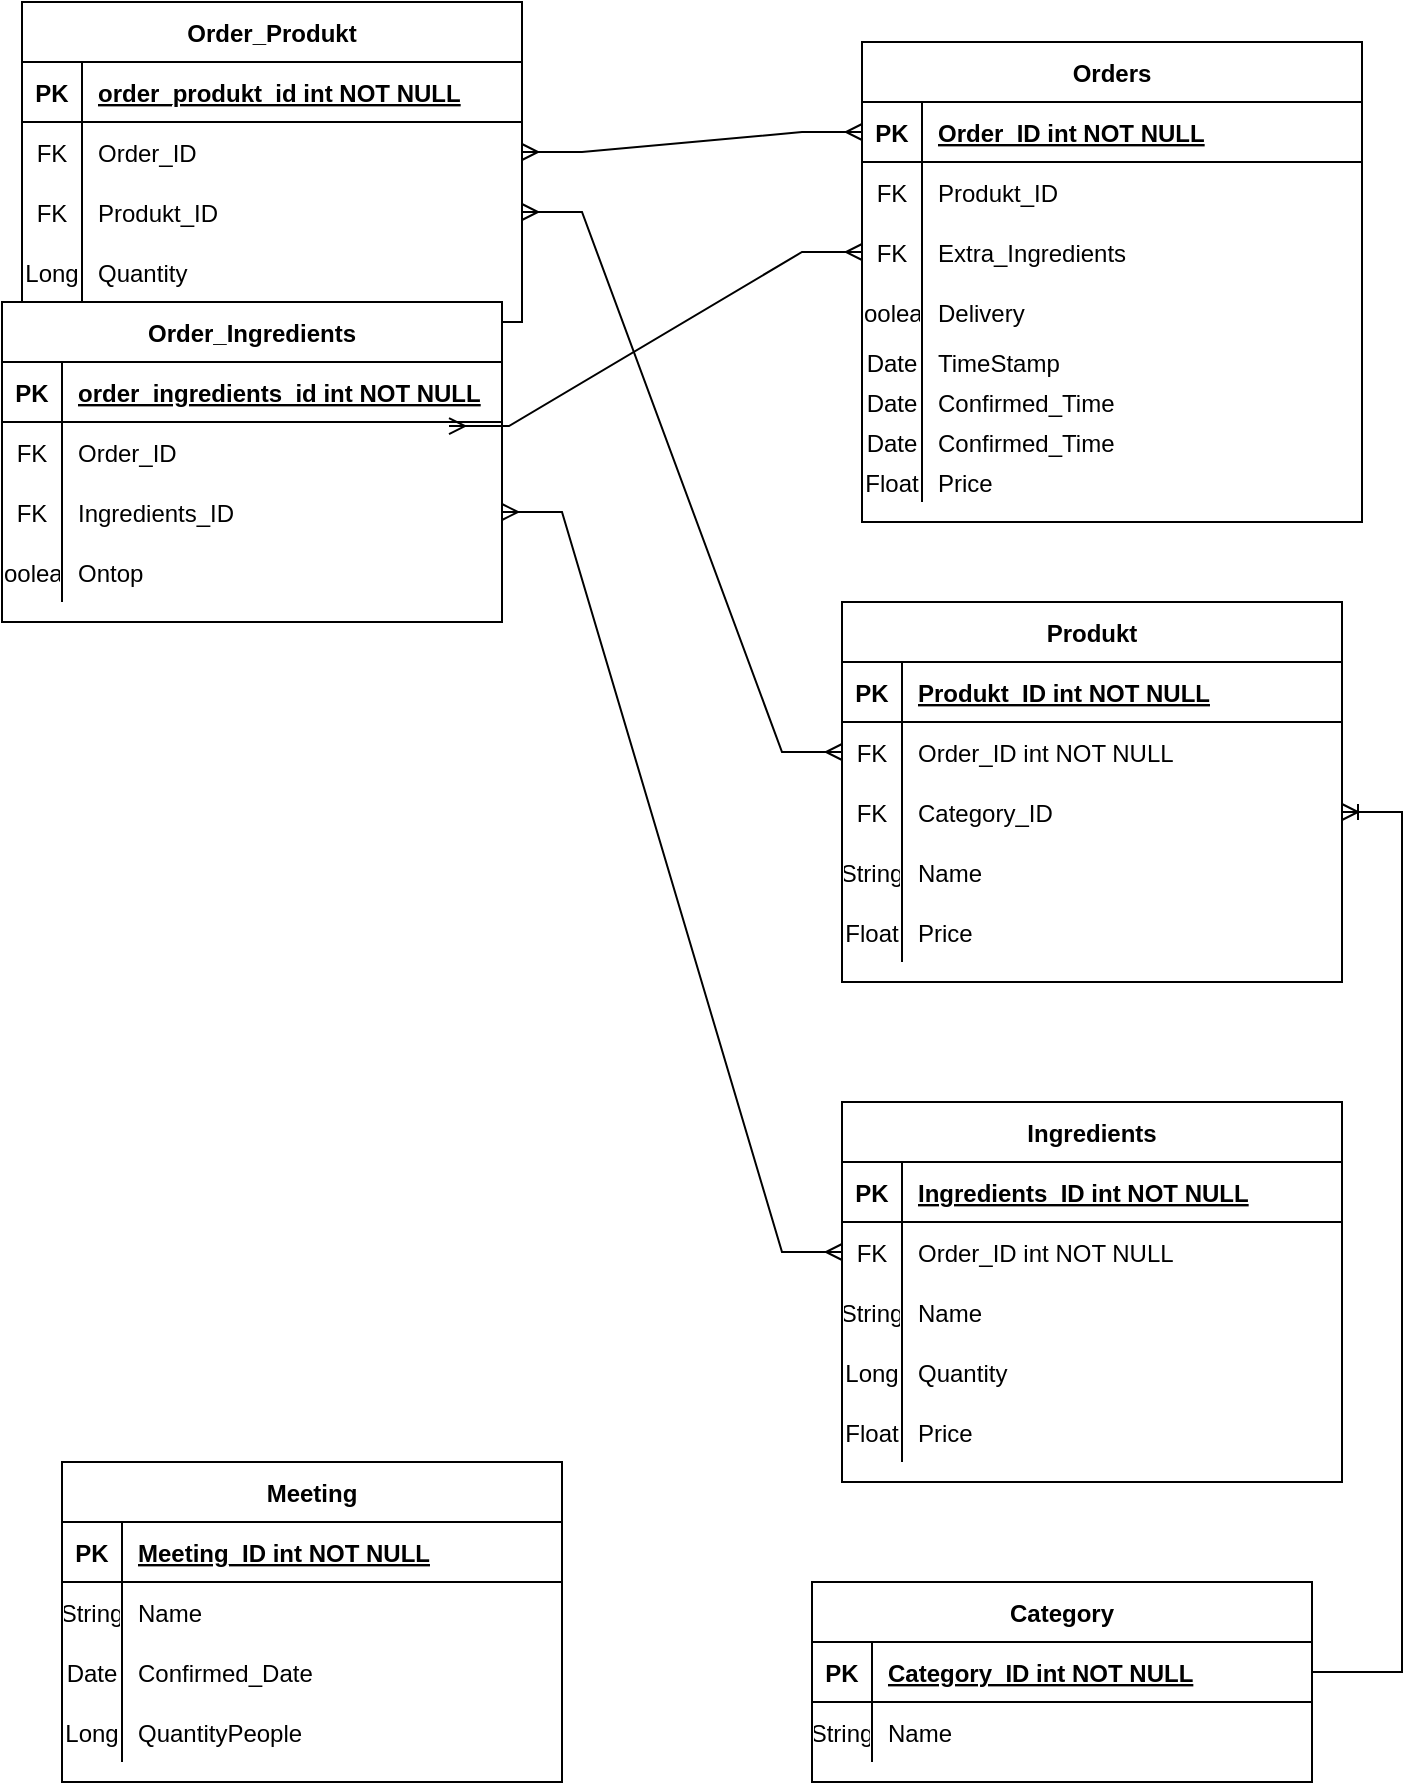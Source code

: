 <mxfile version="20.6.0" type="device"><diagram id="R2lEEEUBdFMjLlhIrx00" name="Page-1"><mxGraphModel dx="997" dy="571" grid="1" gridSize="10" guides="1" tooltips="1" connect="1" arrows="1" fold="1" page="1" pageScale="1" pageWidth="850" pageHeight="1100" math="0" shadow="0" extFonts="Permanent Marker^https://fonts.googleapis.com/css?family=Permanent+Marker"><root><mxCell id="0"/><mxCell id="1" parent="0"/><mxCell id="C-vyLk0tnHw3VtMMgP7b-2" value="Orders" style="shape=table;startSize=30;container=1;collapsible=1;childLayout=tableLayout;fixedRows=1;rowLines=0;fontStyle=1;align=center;resizeLast=1;" parent="1" vertex="1"><mxGeometry x="450" y="120" width="250" height="240" as="geometry"/></mxCell><mxCell id="C-vyLk0tnHw3VtMMgP7b-3" value="" style="shape=partialRectangle;collapsible=0;dropTarget=0;pointerEvents=0;fillColor=none;points=[[0,0.5],[1,0.5]];portConstraint=eastwest;top=0;left=0;right=0;bottom=1;" parent="C-vyLk0tnHw3VtMMgP7b-2" vertex="1"><mxGeometry y="30" width="250" height="30" as="geometry"/></mxCell><mxCell id="C-vyLk0tnHw3VtMMgP7b-4" value="PK" style="shape=partialRectangle;overflow=hidden;connectable=0;fillColor=none;top=0;left=0;bottom=0;right=0;fontStyle=1;" parent="C-vyLk0tnHw3VtMMgP7b-3" vertex="1"><mxGeometry width="30" height="30" as="geometry"><mxRectangle width="30" height="30" as="alternateBounds"/></mxGeometry></mxCell><mxCell id="C-vyLk0tnHw3VtMMgP7b-5" value="Order_ID int NOT NULL " style="shape=partialRectangle;overflow=hidden;connectable=0;fillColor=none;top=0;left=0;bottom=0;right=0;align=left;spacingLeft=6;fontStyle=5;" parent="C-vyLk0tnHw3VtMMgP7b-3" vertex="1"><mxGeometry x="30" width="220" height="30" as="geometry"><mxRectangle width="220" height="30" as="alternateBounds"/></mxGeometry></mxCell><mxCell id="C-vyLk0tnHw3VtMMgP7b-6" value="" style="shape=partialRectangle;collapsible=0;dropTarget=0;pointerEvents=0;fillColor=none;points=[[0,0.5],[1,0.5]];portConstraint=eastwest;top=0;left=0;right=0;bottom=0;" parent="C-vyLk0tnHw3VtMMgP7b-2" vertex="1"><mxGeometry y="60" width="250" height="30" as="geometry"/></mxCell><mxCell id="C-vyLk0tnHw3VtMMgP7b-7" value="FK" style="shape=partialRectangle;overflow=hidden;connectable=0;fillColor=none;top=0;left=0;bottom=0;right=0;" parent="C-vyLk0tnHw3VtMMgP7b-6" vertex="1"><mxGeometry width="30" height="30" as="geometry"><mxRectangle width="30" height="30" as="alternateBounds"/></mxGeometry></mxCell><mxCell id="C-vyLk0tnHw3VtMMgP7b-8" value="Produkt_ID" style="shape=partialRectangle;overflow=hidden;connectable=0;fillColor=none;top=0;left=0;bottom=0;right=0;align=left;spacingLeft=6;" parent="C-vyLk0tnHw3VtMMgP7b-6" vertex="1"><mxGeometry x="30" width="220" height="30" as="geometry"><mxRectangle width="220" height="30" as="alternateBounds"/></mxGeometry></mxCell><mxCell id="t1Dnup6r7FqciR-GMaao-13" value="" style="shape=partialRectangle;collapsible=0;dropTarget=0;pointerEvents=0;fillColor=none;points=[[0,0.5],[1,0.5]];portConstraint=eastwest;top=0;left=0;right=0;bottom=0;" parent="C-vyLk0tnHw3VtMMgP7b-2" vertex="1"><mxGeometry y="90" width="250" height="30" as="geometry"/></mxCell><mxCell id="t1Dnup6r7FqciR-GMaao-14" value="FK" style="shape=partialRectangle;overflow=hidden;connectable=0;fillColor=none;top=0;left=0;bottom=0;right=0;" parent="t1Dnup6r7FqciR-GMaao-13" vertex="1"><mxGeometry width="30" height="30" as="geometry"><mxRectangle width="30" height="30" as="alternateBounds"/></mxGeometry></mxCell><mxCell id="t1Dnup6r7FqciR-GMaao-15" value="Extra_Ingredients" style="shape=partialRectangle;overflow=hidden;connectable=0;fillColor=none;top=0;left=0;bottom=0;right=0;align=left;spacingLeft=6;" parent="t1Dnup6r7FqciR-GMaao-13" vertex="1"><mxGeometry x="30" width="220" height="30" as="geometry"><mxRectangle width="220" height="30" as="alternateBounds"/></mxGeometry></mxCell><mxCell id="t1Dnup6r7FqciR-GMaao-10" value="" style="shape=partialRectangle;collapsible=0;dropTarget=0;pointerEvents=0;fillColor=none;points=[[0,0.5],[1,0.5]];portConstraint=eastwest;top=0;left=0;right=0;bottom=0;" parent="C-vyLk0tnHw3VtMMgP7b-2" vertex="1"><mxGeometry y="120" width="250" height="30" as="geometry"/></mxCell><mxCell id="t1Dnup6r7FqciR-GMaao-11" value="Boolean" style="shape=partialRectangle;overflow=hidden;connectable=0;fillColor=none;top=0;left=0;bottom=0;right=0;" parent="t1Dnup6r7FqciR-GMaao-10" vertex="1"><mxGeometry width="30" height="30" as="geometry"><mxRectangle width="30" height="30" as="alternateBounds"/></mxGeometry></mxCell><mxCell id="t1Dnup6r7FqciR-GMaao-12" value="Delivery" style="shape=partialRectangle;overflow=hidden;connectable=0;fillColor=none;top=0;left=0;bottom=0;right=0;align=left;spacingLeft=6;" parent="t1Dnup6r7FqciR-GMaao-10" vertex="1"><mxGeometry x="30" width="220" height="30" as="geometry"><mxRectangle width="220" height="30" as="alternateBounds"/></mxGeometry></mxCell><mxCell id="C-vyLk0tnHw3VtMMgP7b-9" value="" style="shape=partialRectangle;collapsible=0;dropTarget=0;pointerEvents=0;fillColor=none;points=[[0,0.5],[1,0.5]];portConstraint=eastwest;top=0;left=0;right=0;bottom=0;" parent="C-vyLk0tnHw3VtMMgP7b-2" vertex="1"><mxGeometry y="150" width="250" height="20" as="geometry"/></mxCell><mxCell id="C-vyLk0tnHw3VtMMgP7b-10" value="Date" style="shape=partialRectangle;overflow=hidden;connectable=0;fillColor=none;top=0;left=0;bottom=0;right=0;" parent="C-vyLk0tnHw3VtMMgP7b-9" vertex="1"><mxGeometry width="30" height="20" as="geometry"><mxRectangle width="30" height="20" as="alternateBounds"/></mxGeometry></mxCell><mxCell id="C-vyLk0tnHw3VtMMgP7b-11" value="TimeStamp" style="shape=partialRectangle;overflow=hidden;connectable=0;fillColor=none;top=0;left=0;bottom=0;right=0;align=left;spacingLeft=6;" parent="C-vyLk0tnHw3VtMMgP7b-9" vertex="1"><mxGeometry x="30" width="220" height="20" as="geometry"><mxRectangle width="220" height="20" as="alternateBounds"/></mxGeometry></mxCell><mxCell id="t1Dnup6r7FqciR-GMaao-4" value="" style="shape=partialRectangle;collapsible=0;dropTarget=0;pointerEvents=0;fillColor=none;points=[[0,0.5],[1,0.5]];portConstraint=eastwest;top=0;left=0;right=0;bottom=0;" parent="C-vyLk0tnHw3VtMMgP7b-2" vertex="1"><mxGeometry y="170" width="250" height="20" as="geometry"/></mxCell><mxCell id="t1Dnup6r7FqciR-GMaao-5" value="Date" style="shape=partialRectangle;overflow=hidden;connectable=0;fillColor=none;top=0;left=0;bottom=0;right=0;" parent="t1Dnup6r7FqciR-GMaao-4" vertex="1"><mxGeometry width="30" height="20" as="geometry"><mxRectangle width="30" height="20" as="alternateBounds"/></mxGeometry></mxCell><mxCell id="t1Dnup6r7FqciR-GMaao-6" value="Confirmed_Time" style="shape=partialRectangle;overflow=hidden;connectable=0;fillColor=none;top=0;left=0;bottom=0;right=0;align=left;spacingLeft=6;" parent="t1Dnup6r7FqciR-GMaao-4" vertex="1"><mxGeometry x="30" width="220" height="20" as="geometry"><mxRectangle width="220" height="20" as="alternateBounds"/></mxGeometry></mxCell><mxCell id="t1Dnup6r7FqciR-GMaao-7" value="" style="shape=partialRectangle;collapsible=0;dropTarget=0;pointerEvents=0;fillColor=none;points=[[0,0.5],[1,0.5]];portConstraint=eastwest;top=0;left=0;right=0;bottom=0;" parent="C-vyLk0tnHw3VtMMgP7b-2" vertex="1"><mxGeometry y="190" width="250" height="20" as="geometry"/></mxCell><mxCell id="t1Dnup6r7FqciR-GMaao-8" value="Date" style="shape=partialRectangle;overflow=hidden;connectable=0;fillColor=none;top=0;left=0;bottom=0;right=0;" parent="t1Dnup6r7FqciR-GMaao-7" vertex="1"><mxGeometry width="30" height="20" as="geometry"><mxRectangle width="30" height="20" as="alternateBounds"/></mxGeometry></mxCell><mxCell id="t1Dnup6r7FqciR-GMaao-9" value="Confirmed_Time" style="shape=partialRectangle;overflow=hidden;connectable=0;fillColor=none;top=0;left=0;bottom=0;right=0;align=left;spacingLeft=6;" parent="t1Dnup6r7FqciR-GMaao-7" vertex="1"><mxGeometry x="30" width="220" height="20" as="geometry"><mxRectangle width="220" height="20" as="alternateBounds"/></mxGeometry></mxCell><mxCell id="t1Dnup6r7FqciR-GMaao-49" value="" style="shape=partialRectangle;collapsible=0;dropTarget=0;pointerEvents=0;fillColor=none;points=[[0,0.5],[1,0.5]];portConstraint=eastwest;top=0;left=0;right=0;bottom=0;" parent="C-vyLk0tnHw3VtMMgP7b-2" vertex="1"><mxGeometry y="210" width="250" height="20" as="geometry"/></mxCell><mxCell id="t1Dnup6r7FqciR-GMaao-50" value="Float" style="shape=partialRectangle;overflow=hidden;connectable=0;fillColor=none;top=0;left=0;bottom=0;right=0;" parent="t1Dnup6r7FqciR-GMaao-49" vertex="1"><mxGeometry width="30" height="20" as="geometry"><mxRectangle width="30" height="20" as="alternateBounds"/></mxGeometry></mxCell><mxCell id="t1Dnup6r7FqciR-GMaao-51" value="Price" style="shape=partialRectangle;overflow=hidden;connectable=0;fillColor=none;top=0;left=0;bottom=0;right=0;align=left;spacingLeft=6;" parent="t1Dnup6r7FqciR-GMaao-49" vertex="1"><mxGeometry x="30" width="220" height="20" as="geometry"><mxRectangle width="220" height="20" as="alternateBounds"/></mxGeometry></mxCell><mxCell id="C-vyLk0tnHw3VtMMgP7b-13" value="Produkt" style="shape=table;startSize=30;container=1;collapsible=1;childLayout=tableLayout;fixedRows=1;rowLines=0;fontStyle=1;align=center;resizeLast=1;" parent="1" vertex="1"><mxGeometry x="440" y="400" width="250" height="190" as="geometry"/></mxCell><mxCell id="C-vyLk0tnHw3VtMMgP7b-14" value="" style="shape=partialRectangle;collapsible=0;dropTarget=0;pointerEvents=0;fillColor=none;points=[[0,0.5],[1,0.5]];portConstraint=eastwest;top=0;left=0;right=0;bottom=1;" parent="C-vyLk0tnHw3VtMMgP7b-13" vertex="1"><mxGeometry y="30" width="250" height="30" as="geometry"/></mxCell><mxCell id="C-vyLk0tnHw3VtMMgP7b-15" value="PK" style="shape=partialRectangle;overflow=hidden;connectable=0;fillColor=none;top=0;left=0;bottom=0;right=0;fontStyle=1;" parent="C-vyLk0tnHw3VtMMgP7b-14" vertex="1"><mxGeometry width="30" height="30" as="geometry"><mxRectangle width="30" height="30" as="alternateBounds"/></mxGeometry></mxCell><mxCell id="C-vyLk0tnHw3VtMMgP7b-16" value="Produkt_ID int NOT NULL " style="shape=partialRectangle;overflow=hidden;connectable=0;fillColor=none;top=0;left=0;bottom=0;right=0;align=left;spacingLeft=6;fontStyle=5;" parent="C-vyLk0tnHw3VtMMgP7b-14" vertex="1"><mxGeometry x="30" width="220" height="30" as="geometry"><mxRectangle width="220" height="30" as="alternateBounds"/></mxGeometry></mxCell><mxCell id="C-vyLk0tnHw3VtMMgP7b-17" value="" style="shape=partialRectangle;collapsible=0;dropTarget=0;pointerEvents=0;fillColor=none;points=[[0,0.5],[1,0.5]];portConstraint=eastwest;top=0;left=0;right=0;bottom=0;" parent="C-vyLk0tnHw3VtMMgP7b-13" vertex="1"><mxGeometry y="60" width="250" height="30" as="geometry"/></mxCell><mxCell id="C-vyLk0tnHw3VtMMgP7b-18" value="FK" style="shape=partialRectangle;overflow=hidden;connectable=0;fillColor=none;top=0;left=0;bottom=0;right=0;" parent="C-vyLk0tnHw3VtMMgP7b-17" vertex="1"><mxGeometry width="30" height="30" as="geometry"><mxRectangle width="30" height="30" as="alternateBounds"/></mxGeometry></mxCell><mxCell id="C-vyLk0tnHw3VtMMgP7b-19" value="Order_ID int NOT NULL" style="shape=partialRectangle;overflow=hidden;connectable=0;fillColor=none;top=0;left=0;bottom=0;right=0;align=left;spacingLeft=6;" parent="C-vyLk0tnHw3VtMMgP7b-17" vertex="1"><mxGeometry x="30" width="220" height="30" as="geometry"><mxRectangle width="220" height="30" as="alternateBounds"/></mxGeometry></mxCell><mxCell id="C-vyLk0tnHw3VtMMgP7b-20" value="" style="shape=partialRectangle;collapsible=0;dropTarget=0;pointerEvents=0;fillColor=none;points=[[0,0.5],[1,0.5]];portConstraint=eastwest;top=0;left=0;right=0;bottom=0;" parent="C-vyLk0tnHw3VtMMgP7b-13" vertex="1"><mxGeometry y="90" width="250" height="30" as="geometry"/></mxCell><mxCell id="C-vyLk0tnHw3VtMMgP7b-21" value="FK" style="shape=partialRectangle;overflow=hidden;connectable=0;fillColor=none;top=0;left=0;bottom=0;right=0;" parent="C-vyLk0tnHw3VtMMgP7b-20" vertex="1"><mxGeometry width="30" height="30" as="geometry"><mxRectangle width="30" height="30" as="alternateBounds"/></mxGeometry></mxCell><mxCell id="C-vyLk0tnHw3VtMMgP7b-22" value="Category_ID" style="shape=partialRectangle;overflow=hidden;connectable=0;fillColor=none;top=0;left=0;bottom=0;right=0;align=left;spacingLeft=6;" parent="C-vyLk0tnHw3VtMMgP7b-20" vertex="1"><mxGeometry x="30" width="220" height="30" as="geometry"><mxRectangle width="220" height="30" as="alternateBounds"/></mxGeometry></mxCell><mxCell id="t1Dnup6r7FqciR-GMaao-40" value="" style="shape=partialRectangle;collapsible=0;dropTarget=0;pointerEvents=0;fillColor=none;points=[[0,0.5],[1,0.5]];portConstraint=eastwest;top=0;left=0;right=0;bottom=0;" parent="C-vyLk0tnHw3VtMMgP7b-13" vertex="1"><mxGeometry y="120" width="250" height="30" as="geometry"/></mxCell><mxCell id="t1Dnup6r7FqciR-GMaao-41" value="String" style="shape=partialRectangle;overflow=hidden;connectable=0;fillColor=none;top=0;left=0;bottom=0;right=0;" parent="t1Dnup6r7FqciR-GMaao-40" vertex="1"><mxGeometry width="30" height="30" as="geometry"><mxRectangle width="30" height="30" as="alternateBounds"/></mxGeometry></mxCell><mxCell id="t1Dnup6r7FqciR-GMaao-42" value="Name" style="shape=partialRectangle;overflow=hidden;connectable=0;fillColor=none;top=0;left=0;bottom=0;right=0;align=left;spacingLeft=6;" parent="t1Dnup6r7FqciR-GMaao-40" vertex="1"><mxGeometry x="30" width="220" height="30" as="geometry"><mxRectangle width="220" height="30" as="alternateBounds"/></mxGeometry></mxCell><mxCell id="t1Dnup6r7FqciR-GMaao-46" value="" style="shape=partialRectangle;collapsible=0;dropTarget=0;pointerEvents=0;fillColor=none;points=[[0,0.5],[1,0.5]];portConstraint=eastwest;top=0;left=0;right=0;bottom=0;" parent="C-vyLk0tnHw3VtMMgP7b-13" vertex="1"><mxGeometry y="150" width="250" height="30" as="geometry"/></mxCell><mxCell id="t1Dnup6r7FqciR-GMaao-47" value="Float" style="shape=partialRectangle;overflow=hidden;connectable=0;fillColor=none;top=0;left=0;bottom=0;right=0;" parent="t1Dnup6r7FqciR-GMaao-46" vertex="1"><mxGeometry width="30" height="30" as="geometry"><mxRectangle width="30" height="30" as="alternateBounds"/></mxGeometry></mxCell><mxCell id="t1Dnup6r7FqciR-GMaao-48" value="Price" style="shape=partialRectangle;overflow=hidden;connectable=0;fillColor=none;top=0;left=0;bottom=0;right=0;align=left;spacingLeft=6;" parent="t1Dnup6r7FqciR-GMaao-46" vertex="1"><mxGeometry x="30" width="220" height="30" as="geometry"><mxRectangle width="220" height="30" as="alternateBounds"/></mxGeometry></mxCell><mxCell id="C-vyLk0tnHw3VtMMgP7b-23" value="Order_Produkt" style="shape=table;startSize=30;container=1;collapsible=1;childLayout=tableLayout;fixedRows=1;rowLines=0;fontStyle=1;align=center;resizeLast=1;" parent="1" vertex="1"><mxGeometry x="30" y="100" width="250" height="160" as="geometry"/></mxCell><mxCell id="C-vyLk0tnHw3VtMMgP7b-24" value="" style="shape=partialRectangle;collapsible=0;dropTarget=0;pointerEvents=0;fillColor=none;points=[[0,0.5],[1,0.5]];portConstraint=eastwest;top=0;left=0;right=0;bottom=1;" parent="C-vyLk0tnHw3VtMMgP7b-23" vertex="1"><mxGeometry y="30" width="250" height="30" as="geometry"/></mxCell><mxCell id="C-vyLk0tnHw3VtMMgP7b-25" value="PK" style="shape=partialRectangle;overflow=hidden;connectable=0;fillColor=none;top=0;left=0;bottom=0;right=0;fontStyle=1;" parent="C-vyLk0tnHw3VtMMgP7b-24" vertex="1"><mxGeometry width="30" height="30" as="geometry"><mxRectangle width="30" height="30" as="alternateBounds"/></mxGeometry></mxCell><mxCell id="C-vyLk0tnHw3VtMMgP7b-26" value="order_produkt_id int NOT NULL " style="shape=partialRectangle;overflow=hidden;connectable=0;fillColor=none;top=0;left=0;bottom=0;right=0;align=left;spacingLeft=6;fontStyle=5;" parent="C-vyLk0tnHw3VtMMgP7b-24" vertex="1"><mxGeometry x="30" width="220" height="30" as="geometry"><mxRectangle width="220" height="30" as="alternateBounds"/></mxGeometry></mxCell><mxCell id="C-vyLk0tnHw3VtMMgP7b-27" value="" style="shape=partialRectangle;collapsible=0;dropTarget=0;pointerEvents=0;fillColor=none;points=[[0,0.5],[1,0.5]];portConstraint=eastwest;top=0;left=0;right=0;bottom=0;" parent="C-vyLk0tnHw3VtMMgP7b-23" vertex="1"><mxGeometry y="60" width="250" height="30" as="geometry"/></mxCell><mxCell id="C-vyLk0tnHw3VtMMgP7b-28" value="FK" style="shape=partialRectangle;overflow=hidden;connectable=0;fillColor=none;top=0;left=0;bottom=0;right=0;" parent="C-vyLk0tnHw3VtMMgP7b-27" vertex="1"><mxGeometry width="30" height="30" as="geometry"><mxRectangle width="30" height="30" as="alternateBounds"/></mxGeometry></mxCell><mxCell id="C-vyLk0tnHw3VtMMgP7b-29" value="Order_ID" style="shape=partialRectangle;overflow=hidden;connectable=0;fillColor=none;top=0;left=0;bottom=0;right=0;align=left;spacingLeft=6;" parent="C-vyLk0tnHw3VtMMgP7b-27" vertex="1"><mxGeometry x="30" width="220" height="30" as="geometry"><mxRectangle width="220" height="30" as="alternateBounds"/></mxGeometry></mxCell><mxCell id="t1Dnup6r7FqciR-GMaao-24" value="" style="shape=partialRectangle;collapsible=0;dropTarget=0;pointerEvents=0;fillColor=none;points=[[0,0.5],[1,0.5]];portConstraint=eastwest;top=0;left=0;right=0;bottom=0;" parent="C-vyLk0tnHw3VtMMgP7b-23" vertex="1"><mxGeometry y="90" width="250" height="30" as="geometry"/></mxCell><mxCell id="t1Dnup6r7FqciR-GMaao-25" value="FK" style="shape=partialRectangle;overflow=hidden;connectable=0;fillColor=none;top=0;left=0;bottom=0;right=0;" parent="t1Dnup6r7FqciR-GMaao-24" vertex="1"><mxGeometry width="30" height="30" as="geometry"><mxRectangle width="30" height="30" as="alternateBounds"/></mxGeometry></mxCell><mxCell id="t1Dnup6r7FqciR-GMaao-26" value="Produkt_ID" style="shape=partialRectangle;overflow=hidden;connectable=0;fillColor=none;top=0;left=0;bottom=0;right=0;align=left;spacingLeft=6;" parent="t1Dnup6r7FqciR-GMaao-24" vertex="1"><mxGeometry x="30" width="220" height="30" as="geometry"><mxRectangle width="220" height="30" as="alternateBounds"/></mxGeometry></mxCell><mxCell id="6liWlv97QZDgNzUM3sed-1" value="" style="shape=partialRectangle;collapsible=0;dropTarget=0;pointerEvents=0;fillColor=none;points=[[0,0.5],[1,0.5]];portConstraint=eastwest;top=0;left=0;right=0;bottom=0;" vertex="1" parent="C-vyLk0tnHw3VtMMgP7b-23"><mxGeometry y="120" width="250" height="30" as="geometry"/></mxCell><mxCell id="6liWlv97QZDgNzUM3sed-2" value="Long" style="shape=partialRectangle;overflow=hidden;connectable=0;fillColor=none;top=0;left=0;bottom=0;right=0;" vertex="1" parent="6liWlv97QZDgNzUM3sed-1"><mxGeometry width="30" height="30" as="geometry"><mxRectangle width="30" height="30" as="alternateBounds"/></mxGeometry></mxCell><mxCell id="6liWlv97QZDgNzUM3sed-3" value="Quantity" style="shape=partialRectangle;overflow=hidden;connectable=0;fillColor=none;top=0;left=0;bottom=0;right=0;align=left;spacingLeft=6;" vertex="1" parent="6liWlv97QZDgNzUM3sed-1"><mxGeometry x="30" width="220" height="30" as="geometry"><mxRectangle width="220" height="30" as="alternateBounds"/></mxGeometry></mxCell><mxCell id="t1Dnup6r7FqciR-GMaao-2" value="" style="edgeStyle=entityRelationEdgeStyle;fontSize=12;html=1;endArrow=ERmany;startArrow=ERmany;rounded=0;exitX=0;exitY=0.5;exitDx=0;exitDy=0;" parent="1" source="C-vyLk0tnHw3VtMMgP7b-3" target="C-vyLk0tnHw3VtMMgP7b-27" edge="1"><mxGeometry width="100" height="100" relative="1" as="geometry"><mxPoint x="370" y="350" as="sourcePoint"/><mxPoint x="410" y="250" as="targetPoint"/></mxGeometry></mxCell><mxCell id="t1Dnup6r7FqciR-GMaao-16" value="Order_Ingredients" style="shape=table;startSize=30;container=1;collapsible=1;childLayout=tableLayout;fixedRows=1;rowLines=0;fontStyle=1;align=center;resizeLast=1;" parent="1" vertex="1"><mxGeometry x="20" y="250" width="250" height="160" as="geometry"/></mxCell><mxCell id="t1Dnup6r7FqciR-GMaao-17" value="" style="shape=partialRectangle;collapsible=0;dropTarget=0;pointerEvents=0;fillColor=none;points=[[0,0.5],[1,0.5]];portConstraint=eastwest;top=0;left=0;right=0;bottom=1;" parent="t1Dnup6r7FqciR-GMaao-16" vertex="1"><mxGeometry y="30" width="250" height="30" as="geometry"/></mxCell><mxCell id="t1Dnup6r7FqciR-GMaao-18" value="PK" style="shape=partialRectangle;overflow=hidden;connectable=0;fillColor=none;top=0;left=0;bottom=0;right=0;fontStyle=1;" parent="t1Dnup6r7FqciR-GMaao-17" vertex="1"><mxGeometry width="30" height="30" as="geometry"><mxRectangle width="30" height="30" as="alternateBounds"/></mxGeometry></mxCell><mxCell id="t1Dnup6r7FqciR-GMaao-19" value="order_ingredients_id int NOT NULL " style="shape=partialRectangle;overflow=hidden;connectable=0;fillColor=none;top=0;left=0;bottom=0;right=0;align=left;spacingLeft=6;fontStyle=5;" parent="t1Dnup6r7FqciR-GMaao-17" vertex="1"><mxGeometry x="30" width="220" height="30" as="geometry"><mxRectangle width="220" height="30" as="alternateBounds"/></mxGeometry></mxCell><mxCell id="t1Dnup6r7FqciR-GMaao-20" value="" style="shape=partialRectangle;collapsible=0;dropTarget=0;pointerEvents=0;fillColor=none;points=[[0,0.5],[1,0.5]];portConstraint=eastwest;top=0;left=0;right=0;bottom=0;" parent="t1Dnup6r7FqciR-GMaao-16" vertex="1"><mxGeometry y="60" width="250" height="30" as="geometry"/></mxCell><mxCell id="t1Dnup6r7FqciR-GMaao-21" value="FK" style="shape=partialRectangle;overflow=hidden;connectable=0;fillColor=none;top=0;left=0;bottom=0;right=0;" parent="t1Dnup6r7FqciR-GMaao-20" vertex="1"><mxGeometry width="30" height="30" as="geometry"><mxRectangle width="30" height="30" as="alternateBounds"/></mxGeometry></mxCell><mxCell id="t1Dnup6r7FqciR-GMaao-22" value="Order_ID" style="shape=partialRectangle;overflow=hidden;connectable=0;fillColor=none;top=0;left=0;bottom=0;right=0;align=left;spacingLeft=6;" parent="t1Dnup6r7FqciR-GMaao-20" vertex="1"><mxGeometry x="30" width="220" height="30" as="geometry"><mxRectangle width="220" height="30" as="alternateBounds"/></mxGeometry></mxCell><mxCell id="t1Dnup6r7FqciR-GMaao-27" value="" style="shape=partialRectangle;collapsible=0;dropTarget=0;pointerEvents=0;fillColor=none;points=[[0,0.5],[1,0.5]];portConstraint=eastwest;top=0;left=0;right=0;bottom=0;" parent="t1Dnup6r7FqciR-GMaao-16" vertex="1"><mxGeometry y="90" width="250" height="30" as="geometry"/></mxCell><mxCell id="t1Dnup6r7FqciR-GMaao-28" value="FK" style="shape=partialRectangle;overflow=hidden;connectable=0;fillColor=none;top=0;left=0;bottom=0;right=0;" parent="t1Dnup6r7FqciR-GMaao-27" vertex="1"><mxGeometry width="30" height="30" as="geometry"><mxRectangle width="30" height="30" as="alternateBounds"/></mxGeometry></mxCell><mxCell id="t1Dnup6r7FqciR-GMaao-29" value="Ingredients_ID" style="shape=partialRectangle;overflow=hidden;connectable=0;fillColor=none;top=0;left=0;bottom=0;right=0;align=left;spacingLeft=6;" parent="t1Dnup6r7FqciR-GMaao-27" vertex="1"><mxGeometry x="30" width="220" height="30" as="geometry"><mxRectangle width="220" height="30" as="alternateBounds"/></mxGeometry></mxCell><mxCell id="6liWlv97QZDgNzUM3sed-4" value="" style="shape=partialRectangle;collapsible=0;dropTarget=0;pointerEvents=0;fillColor=none;points=[[0,0.5],[1,0.5]];portConstraint=eastwest;top=0;left=0;right=0;bottom=0;" vertex="1" parent="t1Dnup6r7FqciR-GMaao-16"><mxGeometry y="120" width="250" height="30" as="geometry"/></mxCell><mxCell id="6liWlv97QZDgNzUM3sed-5" value="Boolean" style="shape=partialRectangle;overflow=hidden;connectable=0;fillColor=none;top=0;left=0;bottom=0;right=0;" vertex="1" parent="6liWlv97QZDgNzUM3sed-4"><mxGeometry width="30" height="30" as="geometry"><mxRectangle width="30" height="30" as="alternateBounds"/></mxGeometry></mxCell><mxCell id="6liWlv97QZDgNzUM3sed-6" value="Ontop" style="shape=partialRectangle;overflow=hidden;connectable=0;fillColor=none;top=0;left=0;bottom=0;right=0;align=left;spacingLeft=6;" vertex="1" parent="6liWlv97QZDgNzUM3sed-4"><mxGeometry x="30" width="220" height="30" as="geometry"><mxRectangle width="220" height="30" as="alternateBounds"/></mxGeometry></mxCell><mxCell id="t1Dnup6r7FqciR-GMaao-52" value="" style="edgeStyle=entityRelationEdgeStyle;fontSize=12;html=1;endArrow=ERmany;startArrow=ERmany;rounded=0;" parent="1" source="t1Dnup6r7FqciR-GMaao-24" target="C-vyLk0tnHw3VtMMgP7b-17" edge="1"><mxGeometry width="100" height="100" relative="1" as="geometry"><mxPoint x="370" y="550" as="sourcePoint"/><mxPoint x="470" y="450" as="targetPoint"/></mxGeometry></mxCell><mxCell id="t1Dnup6r7FqciR-GMaao-53" value="" style="edgeStyle=entityRelationEdgeStyle;fontSize=12;html=1;endArrow=ERmany;startArrow=ERmany;rounded=0;exitX=0.894;exitY=0.067;exitDx=0;exitDy=0;exitPerimeter=0;" parent="1" source="t1Dnup6r7FqciR-GMaao-20" target="t1Dnup6r7FqciR-GMaao-13" edge="1"><mxGeometry width="100" height="100" relative="1" as="geometry"><mxPoint x="370" y="450" as="sourcePoint"/><mxPoint x="470" y="350" as="targetPoint"/></mxGeometry></mxCell><mxCell id="t1Dnup6r7FqciR-GMaao-55" value="Ingredients" style="shape=table;startSize=30;container=1;collapsible=1;childLayout=tableLayout;fixedRows=1;rowLines=0;fontStyle=1;align=center;resizeLast=1;" parent="1" vertex="1"><mxGeometry x="440" y="650" width="250" height="190" as="geometry"/></mxCell><mxCell id="t1Dnup6r7FqciR-GMaao-56" value="" style="shape=partialRectangle;collapsible=0;dropTarget=0;pointerEvents=0;fillColor=none;points=[[0,0.5],[1,0.5]];portConstraint=eastwest;top=0;left=0;right=0;bottom=1;" parent="t1Dnup6r7FqciR-GMaao-55" vertex="1"><mxGeometry y="30" width="250" height="30" as="geometry"/></mxCell><mxCell id="t1Dnup6r7FqciR-GMaao-57" value="PK" style="shape=partialRectangle;overflow=hidden;connectable=0;fillColor=none;top=0;left=0;bottom=0;right=0;fontStyle=1;" parent="t1Dnup6r7FqciR-GMaao-56" vertex="1"><mxGeometry width="30" height="30" as="geometry"><mxRectangle width="30" height="30" as="alternateBounds"/></mxGeometry></mxCell><mxCell id="t1Dnup6r7FqciR-GMaao-58" value="Ingredients_ID int NOT NULL " style="shape=partialRectangle;overflow=hidden;connectable=0;fillColor=none;top=0;left=0;bottom=0;right=0;align=left;spacingLeft=6;fontStyle=5;" parent="t1Dnup6r7FqciR-GMaao-56" vertex="1"><mxGeometry x="30" width="220" height="30" as="geometry"><mxRectangle width="220" height="30" as="alternateBounds"/></mxGeometry></mxCell><mxCell id="t1Dnup6r7FqciR-GMaao-59" value="" style="shape=partialRectangle;collapsible=0;dropTarget=0;pointerEvents=0;fillColor=none;points=[[0,0.5],[1,0.5]];portConstraint=eastwest;top=0;left=0;right=0;bottom=0;" parent="t1Dnup6r7FqciR-GMaao-55" vertex="1"><mxGeometry y="60" width="250" height="30" as="geometry"/></mxCell><mxCell id="t1Dnup6r7FqciR-GMaao-60" value="FK" style="shape=partialRectangle;overflow=hidden;connectable=0;fillColor=none;top=0;left=0;bottom=0;right=0;" parent="t1Dnup6r7FqciR-GMaao-59" vertex="1"><mxGeometry width="30" height="30" as="geometry"><mxRectangle width="30" height="30" as="alternateBounds"/></mxGeometry></mxCell><mxCell id="t1Dnup6r7FqciR-GMaao-61" value="Order_ID int NOT NULL" style="shape=partialRectangle;overflow=hidden;connectable=0;fillColor=none;top=0;left=0;bottom=0;right=0;align=left;spacingLeft=6;" parent="t1Dnup6r7FqciR-GMaao-59" vertex="1"><mxGeometry x="30" width="220" height="30" as="geometry"><mxRectangle width="220" height="30" as="alternateBounds"/></mxGeometry></mxCell><mxCell id="t1Dnup6r7FqciR-GMaao-65" value="" style="shape=partialRectangle;collapsible=0;dropTarget=0;pointerEvents=0;fillColor=none;points=[[0,0.5],[1,0.5]];portConstraint=eastwest;top=0;left=0;right=0;bottom=0;" parent="t1Dnup6r7FqciR-GMaao-55" vertex="1"><mxGeometry y="90" width="250" height="30" as="geometry"/></mxCell><mxCell id="t1Dnup6r7FqciR-GMaao-66" value="String" style="shape=partialRectangle;overflow=hidden;connectable=0;fillColor=none;top=0;left=0;bottom=0;right=0;" parent="t1Dnup6r7FqciR-GMaao-65" vertex="1"><mxGeometry width="30" height="30" as="geometry"><mxRectangle width="30" height="30" as="alternateBounds"/></mxGeometry></mxCell><mxCell id="t1Dnup6r7FqciR-GMaao-67" value="Name" style="shape=partialRectangle;overflow=hidden;connectable=0;fillColor=none;top=0;left=0;bottom=0;right=0;align=left;spacingLeft=6;" parent="t1Dnup6r7FqciR-GMaao-65" vertex="1"><mxGeometry x="30" width="220" height="30" as="geometry"><mxRectangle width="220" height="30" as="alternateBounds"/></mxGeometry></mxCell><mxCell id="t1Dnup6r7FqciR-GMaao-68" value="" style="shape=partialRectangle;collapsible=0;dropTarget=0;pointerEvents=0;fillColor=none;points=[[0,0.5],[1,0.5]];portConstraint=eastwest;top=0;left=0;right=0;bottom=0;" parent="t1Dnup6r7FqciR-GMaao-55" vertex="1"><mxGeometry y="120" width="250" height="30" as="geometry"/></mxCell><mxCell id="t1Dnup6r7FqciR-GMaao-69" value="Long" style="shape=partialRectangle;overflow=hidden;connectable=0;fillColor=none;top=0;left=0;bottom=0;right=0;" parent="t1Dnup6r7FqciR-GMaao-68" vertex="1"><mxGeometry width="30" height="30" as="geometry"><mxRectangle width="30" height="30" as="alternateBounds"/></mxGeometry></mxCell><mxCell id="t1Dnup6r7FqciR-GMaao-70" value="Quantity" style="shape=partialRectangle;overflow=hidden;connectable=0;fillColor=none;top=0;left=0;bottom=0;right=0;align=left;spacingLeft=6;" parent="t1Dnup6r7FqciR-GMaao-68" vertex="1"><mxGeometry x="30" width="220" height="30" as="geometry"><mxRectangle width="220" height="30" as="alternateBounds"/></mxGeometry></mxCell><mxCell id="t1Dnup6r7FqciR-GMaao-71" value="" style="shape=partialRectangle;collapsible=0;dropTarget=0;pointerEvents=0;fillColor=none;points=[[0,0.5],[1,0.5]];portConstraint=eastwest;top=0;left=0;right=0;bottom=0;" parent="t1Dnup6r7FqciR-GMaao-55" vertex="1"><mxGeometry y="150" width="250" height="30" as="geometry"/></mxCell><mxCell id="t1Dnup6r7FqciR-GMaao-72" value="Float" style="shape=partialRectangle;overflow=hidden;connectable=0;fillColor=none;top=0;left=0;bottom=0;right=0;" parent="t1Dnup6r7FqciR-GMaao-71" vertex="1"><mxGeometry width="30" height="30" as="geometry"><mxRectangle width="30" height="30" as="alternateBounds"/></mxGeometry></mxCell><mxCell id="t1Dnup6r7FqciR-GMaao-73" value="Price" style="shape=partialRectangle;overflow=hidden;connectable=0;fillColor=none;top=0;left=0;bottom=0;right=0;align=left;spacingLeft=6;" parent="t1Dnup6r7FqciR-GMaao-71" vertex="1"><mxGeometry x="30" width="220" height="30" as="geometry"><mxRectangle width="220" height="30" as="alternateBounds"/></mxGeometry></mxCell><mxCell id="t1Dnup6r7FqciR-GMaao-74" value="" style="edgeStyle=entityRelationEdgeStyle;fontSize=12;html=1;endArrow=ERmany;startArrow=ERmany;rounded=0;" parent="1" source="t1Dnup6r7FqciR-GMaao-27" target="t1Dnup6r7FqciR-GMaao-59" edge="1"><mxGeometry width="100" height="100" relative="1" as="geometry"><mxPoint x="300" y="750" as="sourcePoint"/><mxPoint x="400" y="650" as="targetPoint"/></mxGeometry></mxCell><mxCell id="t1Dnup6r7FqciR-GMaao-75" value="Meeting" style="shape=table;startSize=30;container=1;collapsible=1;childLayout=tableLayout;fixedRows=1;rowLines=0;fontStyle=1;align=center;resizeLast=1;" parent="1" vertex="1"><mxGeometry x="50" y="830" width="250" height="160" as="geometry"/></mxCell><mxCell id="t1Dnup6r7FqciR-GMaao-76" value="" style="shape=partialRectangle;collapsible=0;dropTarget=0;pointerEvents=0;fillColor=none;points=[[0,0.5],[1,0.5]];portConstraint=eastwest;top=0;left=0;right=0;bottom=1;" parent="t1Dnup6r7FqciR-GMaao-75" vertex="1"><mxGeometry y="30" width="250" height="30" as="geometry"/></mxCell><mxCell id="t1Dnup6r7FqciR-GMaao-77" value="PK" style="shape=partialRectangle;overflow=hidden;connectable=0;fillColor=none;top=0;left=0;bottom=0;right=0;fontStyle=1;" parent="t1Dnup6r7FqciR-GMaao-76" vertex="1"><mxGeometry width="30" height="30" as="geometry"><mxRectangle width="30" height="30" as="alternateBounds"/></mxGeometry></mxCell><mxCell id="t1Dnup6r7FqciR-GMaao-78" value="Meeting_ID int NOT NULL " style="shape=partialRectangle;overflow=hidden;connectable=0;fillColor=none;top=0;left=0;bottom=0;right=0;align=left;spacingLeft=6;fontStyle=5;" parent="t1Dnup6r7FqciR-GMaao-76" vertex="1"><mxGeometry x="30" width="220" height="30" as="geometry"><mxRectangle width="220" height="30" as="alternateBounds"/></mxGeometry></mxCell><mxCell id="t1Dnup6r7FqciR-GMaao-82" value="" style="shape=partialRectangle;collapsible=0;dropTarget=0;pointerEvents=0;fillColor=none;points=[[0,0.5],[1,0.5]];portConstraint=eastwest;top=0;left=0;right=0;bottom=0;" parent="t1Dnup6r7FqciR-GMaao-75" vertex="1"><mxGeometry y="60" width="250" height="30" as="geometry"/></mxCell><mxCell id="t1Dnup6r7FqciR-GMaao-83" value="String" style="shape=partialRectangle;overflow=hidden;connectable=0;fillColor=none;top=0;left=0;bottom=0;right=0;" parent="t1Dnup6r7FqciR-GMaao-82" vertex="1"><mxGeometry width="30" height="30" as="geometry"><mxRectangle width="30" height="30" as="alternateBounds"/></mxGeometry></mxCell><mxCell id="t1Dnup6r7FqciR-GMaao-84" value="Name" style="shape=partialRectangle;overflow=hidden;connectable=0;fillColor=none;top=0;left=0;bottom=0;right=0;align=left;spacingLeft=6;" parent="t1Dnup6r7FqciR-GMaao-82" vertex="1"><mxGeometry x="30" width="220" height="30" as="geometry"><mxRectangle width="220" height="30" as="alternateBounds"/></mxGeometry></mxCell><mxCell id="t1Dnup6r7FqciR-GMaao-85" value="" style="shape=partialRectangle;collapsible=0;dropTarget=0;pointerEvents=0;fillColor=none;points=[[0,0.5],[1,0.5]];portConstraint=eastwest;top=0;left=0;right=0;bottom=0;" parent="t1Dnup6r7FqciR-GMaao-75" vertex="1"><mxGeometry y="90" width="250" height="30" as="geometry"/></mxCell><mxCell id="t1Dnup6r7FqciR-GMaao-86" value="Date" style="shape=partialRectangle;overflow=hidden;connectable=0;fillColor=none;top=0;left=0;bottom=0;right=0;" parent="t1Dnup6r7FqciR-GMaao-85" vertex="1"><mxGeometry width="30" height="30" as="geometry"><mxRectangle width="30" height="30" as="alternateBounds"/></mxGeometry></mxCell><mxCell id="t1Dnup6r7FqciR-GMaao-87" value="Confirmed_Date" style="shape=partialRectangle;overflow=hidden;connectable=0;fillColor=none;top=0;left=0;bottom=0;right=0;align=left;spacingLeft=6;" parent="t1Dnup6r7FqciR-GMaao-85" vertex="1"><mxGeometry x="30" width="220" height="30" as="geometry"><mxRectangle width="220" height="30" as="alternateBounds"/></mxGeometry></mxCell><mxCell id="t1Dnup6r7FqciR-GMaao-88" value="" style="shape=partialRectangle;collapsible=0;dropTarget=0;pointerEvents=0;fillColor=none;points=[[0,0.5],[1,0.5]];portConstraint=eastwest;top=0;left=0;right=0;bottom=0;" parent="t1Dnup6r7FqciR-GMaao-75" vertex="1"><mxGeometry y="120" width="250" height="30" as="geometry"/></mxCell><mxCell id="t1Dnup6r7FqciR-GMaao-89" value="Long" style="shape=partialRectangle;overflow=hidden;connectable=0;fillColor=none;top=0;left=0;bottom=0;right=0;" parent="t1Dnup6r7FqciR-GMaao-88" vertex="1"><mxGeometry width="30" height="30" as="geometry"><mxRectangle width="30" height="30" as="alternateBounds"/></mxGeometry></mxCell><mxCell id="t1Dnup6r7FqciR-GMaao-90" value="QuantityPeople" style="shape=partialRectangle;overflow=hidden;connectable=0;fillColor=none;top=0;left=0;bottom=0;right=0;align=left;spacingLeft=6;" parent="t1Dnup6r7FqciR-GMaao-88" vertex="1"><mxGeometry x="30" width="220" height="30" as="geometry"><mxRectangle width="220" height="30" as="alternateBounds"/></mxGeometry></mxCell><mxCell id="t1Dnup6r7FqciR-GMaao-91" value="Category" style="shape=table;startSize=30;container=1;collapsible=1;childLayout=tableLayout;fixedRows=1;rowLines=0;fontStyle=1;align=center;resizeLast=1;" parent="1" vertex="1"><mxGeometry x="425" y="890" width="250" height="100" as="geometry"/></mxCell><mxCell id="t1Dnup6r7FqciR-GMaao-92" value="" style="shape=partialRectangle;collapsible=0;dropTarget=0;pointerEvents=0;fillColor=none;points=[[0,0.5],[1,0.5]];portConstraint=eastwest;top=0;left=0;right=0;bottom=1;" parent="t1Dnup6r7FqciR-GMaao-91" vertex="1"><mxGeometry y="30" width="250" height="30" as="geometry"/></mxCell><mxCell id="t1Dnup6r7FqciR-GMaao-93" value="PK" style="shape=partialRectangle;overflow=hidden;connectable=0;fillColor=none;top=0;left=0;bottom=0;right=0;fontStyle=1;" parent="t1Dnup6r7FqciR-GMaao-92" vertex="1"><mxGeometry width="30" height="30" as="geometry"><mxRectangle width="30" height="30" as="alternateBounds"/></mxGeometry></mxCell><mxCell id="t1Dnup6r7FqciR-GMaao-94" value="Category_ID int NOT NULL " style="shape=partialRectangle;overflow=hidden;connectable=0;fillColor=none;top=0;left=0;bottom=0;right=0;align=left;spacingLeft=6;fontStyle=5;" parent="t1Dnup6r7FqciR-GMaao-92" vertex="1"><mxGeometry x="30" width="220" height="30" as="geometry"><mxRectangle width="220" height="30" as="alternateBounds"/></mxGeometry></mxCell><mxCell id="t1Dnup6r7FqciR-GMaao-98" value="" style="shape=partialRectangle;collapsible=0;dropTarget=0;pointerEvents=0;fillColor=none;points=[[0,0.5],[1,0.5]];portConstraint=eastwest;top=0;left=0;right=0;bottom=0;" parent="t1Dnup6r7FqciR-GMaao-91" vertex="1"><mxGeometry y="60" width="250" height="30" as="geometry"/></mxCell><mxCell id="t1Dnup6r7FqciR-GMaao-99" value="String" style="shape=partialRectangle;overflow=hidden;connectable=0;fillColor=none;top=0;left=0;bottom=0;right=0;" parent="t1Dnup6r7FqciR-GMaao-98" vertex="1"><mxGeometry width="30" height="30" as="geometry"><mxRectangle width="30" height="30" as="alternateBounds"/></mxGeometry></mxCell><mxCell id="t1Dnup6r7FqciR-GMaao-100" value="Name" style="shape=partialRectangle;overflow=hidden;connectable=0;fillColor=none;top=0;left=0;bottom=0;right=0;align=left;spacingLeft=6;" parent="t1Dnup6r7FqciR-GMaao-98" vertex="1"><mxGeometry x="30" width="220" height="30" as="geometry"><mxRectangle width="220" height="30" as="alternateBounds"/></mxGeometry></mxCell><mxCell id="6liWlv97QZDgNzUM3sed-7" value="" style="edgeStyle=entityRelationEdgeStyle;fontSize=12;html=1;endArrow=ERoneToMany;rounded=0;" edge="1" parent="1" source="t1Dnup6r7FqciR-GMaao-92" target="C-vyLk0tnHw3VtMMgP7b-20"><mxGeometry width="100" height="100" relative="1" as="geometry"><mxPoint x="290" y="770" as="sourcePoint"/><mxPoint x="390" y="670" as="targetPoint"/></mxGeometry></mxCell></root></mxGraphModel></diagram></mxfile>